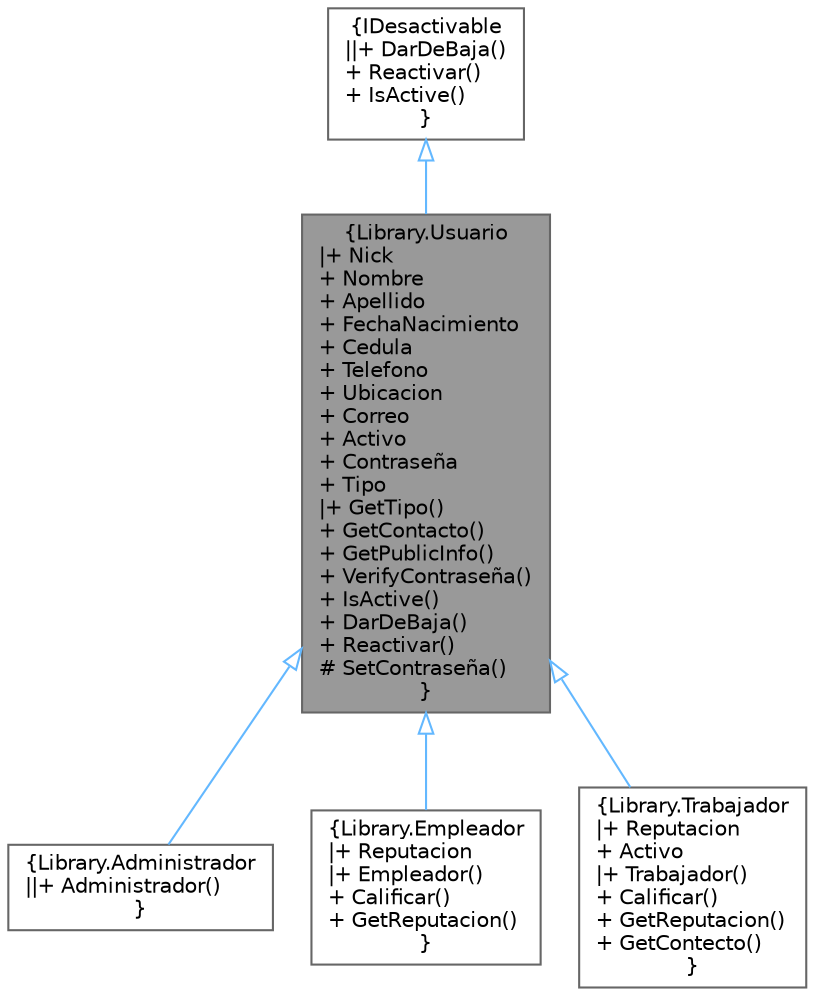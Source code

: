 digraph "Library.Usuario"
{
 // INTERACTIVE_SVG=YES
 // LATEX_PDF_SIZE
  bgcolor="transparent";
  edge [fontname=Helvetica,fontsize=10,labelfontname=Helvetica,labelfontsize=10];
  node [fontname=Helvetica,fontsize=10,shape=box,height=0.2,width=0.4];
  Node1 [label="{Library.Usuario\n|+ Nick\l+ Nombre\l+ Apellido\l+ FechaNacimiento\l+ Cedula\l+ Telefono\l+ Ubicacion\l+ Correo\l+ Activo\l+ Contraseña\l+ Tipo\l|+ GetTipo()\l+ GetContacto()\l+ GetPublicInfo()\l+ VerifyContraseña()\l+ IsActive()\l+ DarDeBaja()\l+ Reactivar()\l# SetContraseña()\l}",height=0.2,width=0.4,color="gray40", fillcolor="grey60", style="filled", fontcolor="black",tooltip="Clase abstracta Usuario para que luego hereden Administrador, Trabajador y Empleador."];
  Node2 -> Node1 [dir="back",color="steelblue1",style="solid",arrowtail="onormal"];
  Node2 [label="{IDesactivable\n||+ DarDeBaja()\l+ Reactivar()\l+ IsActive()\l}",height=0.2,width=0.4,color="gray40", fillcolor="white", style="filled",URL="$interfaceLibrary_1_1IDesactivable.html",tooltip="Interfaz para el manejo de actividad de un usuario, una categoría, etc."];
  Node1 -> Node3 [dir="back",color="steelblue1",style="solid",arrowtail="onormal"];
  Node3 [label="{Library.Administrador\n||+ Administrador()\l}",height=0.2,width=0.4,color="gray40", fillcolor="white", style="filled",URL="$classLibrary_1_1Administrador.html",tooltip="Clase Administrador que hereda de Usuario."];
  Node1 -> Node4 [dir="back",color="steelblue1",style="solid",arrowtail="onormal"];
  Node4 [label="{Library.Empleador\n|+ Reputacion\l|+ Empleador()\l+ Calificar()\l+ GetReputacion()\l}",height=0.2,width=0.4,color="gray40", fillcolor="white", style="filled",URL="$classLibrary_1_1Empleador.html",tooltip="Clase Empleador que hereda de Usuario."];
  Node1 -> Node5 [dir="back",color="steelblue1",style="solid",arrowtail="onormal"];
  Node5 [label="{Library.Trabajador\n|+ Reputacion\l+ Activo\l|+ Trabajador()\l+ Calificar()\l+ GetReputacion()\l+ GetContecto()\l}",height=0.2,width=0.4,color="gray40", fillcolor="white", style="filled",URL="$classLibrary_1_1Trabajador.html",tooltip="Clase que hereda de ."];
}
